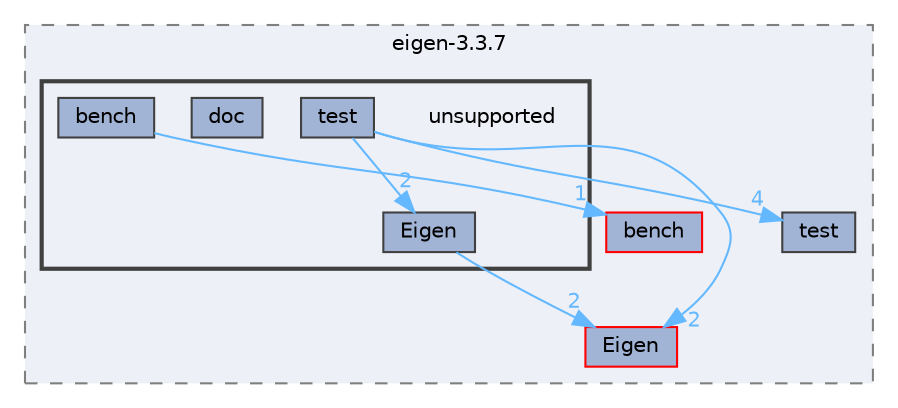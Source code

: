 digraph "external/taskflow/3rd-party/eigen-3.3.7/unsupported"
{
 // LATEX_PDF_SIZE
  bgcolor="transparent";
  edge [fontname=Helvetica,fontsize=10,labelfontname=Helvetica,labelfontsize=10];
  node [fontname=Helvetica,fontsize=10,shape=box,height=0.2,width=0.4];
  compound=true
  subgraph clusterdir_6c93be1e894d30561f4c37354dfed8f5 {
    graph [ bgcolor="#edf0f7", pencolor="grey50", label="eigen-3.3.7", fontname=Helvetica,fontsize=10 style="filled,dashed", URL="dir_6c93be1e894d30561f4c37354dfed8f5.html",tooltip=""]
  dir_07bfbcf48808e72ecbe6ce011f52ed5c [label="bench", fillcolor="#a2b4d6", color="red", style="filled", URL="dir_07bfbcf48808e72ecbe6ce011f52ed5c.html",tooltip=""];
  dir_d1a47cac98c279670d673fa2afdb8708 [label="Eigen", fillcolor="#a2b4d6", color="red", style="filled", URL="dir_d1a47cac98c279670d673fa2afdb8708.html",tooltip=""];
  dir_5ccac8ec5d2c739d3ee104dfd6d76f34 [label="test", fillcolor="#a2b4d6", color="grey25", style="filled", URL="dir_5ccac8ec5d2c739d3ee104dfd6d76f34.html",tooltip=""];
  subgraph clusterdir_433b8db4572bc4fe5be144b7aa59565b {
    graph [ bgcolor="#edf0f7", pencolor="grey25", label="", fontname=Helvetica,fontsize=10 style="filled,bold", URL="dir_433b8db4572bc4fe5be144b7aa59565b.html",tooltip=""]
    dir_433b8db4572bc4fe5be144b7aa59565b [shape=plaintext, label="unsupported"];
  dir_13401f8fb1797de66715882fe4388c79 [label="bench", fillcolor="#a2b4d6", color="grey25", style="filled", URL="dir_13401f8fb1797de66715882fe4388c79.html",tooltip=""];
  dir_cbe17487f1fdfad95c07424a8b18b79b [label="doc", fillcolor="#a2b4d6", color="grey25", style="filled", URL="dir_cbe17487f1fdfad95c07424a8b18b79b.html",tooltip=""];
  dir_a5de36d4bbea65a182d971d2cf008733 [label="Eigen", fillcolor="#a2b4d6", color="grey25", style="filled", URL="dir_a5de36d4bbea65a182d971d2cf008733.html",tooltip=""];
  dir_701d7a4f5752f678b523747fc8cd0c9d [label="test", fillcolor="#a2b4d6", color="grey25", style="filled", URL="dir_701d7a4f5752f678b523747fc8cd0c9d.html",tooltip=""];
  }
  }
  dir_13401f8fb1797de66715882fe4388c79->dir_07bfbcf48808e72ecbe6ce011f52ed5c [headlabel="1", labeldistance=1.5 headhref="dir_000071_000070.html" href="dir_000071_000070.html" color="steelblue1" fontcolor="steelblue1"];
  dir_a5de36d4bbea65a182d971d2cf008733->dir_d1a47cac98c279670d673fa2afdb8708 [headlabel="2", labeldistance=1.5 headhref="dir_000238_000237.html" href="dir_000238_000237.html" color="steelblue1" fontcolor="steelblue1"];
  dir_701d7a4f5752f678b523747fc8cd0c9d->dir_5ccac8ec5d2c739d3ee104dfd6d76f34 [headlabel="4", labeldistance=1.5 headhref="dir_000840_000839.html" href="dir_000840_000839.html" color="steelblue1" fontcolor="steelblue1"];
  dir_701d7a4f5752f678b523747fc8cd0c9d->dir_a5de36d4bbea65a182d971d2cf008733 [headlabel="2", labeldistance=1.5 headhref="dir_000840_000238.html" href="dir_000840_000238.html" color="steelblue1" fontcolor="steelblue1"];
  dir_701d7a4f5752f678b523747fc8cd0c9d->dir_d1a47cac98c279670d673fa2afdb8708 [headlabel="2", labeldistance=1.5 headhref="dir_000840_000237.html" href="dir_000840_000237.html" color="steelblue1" fontcolor="steelblue1"];
}
